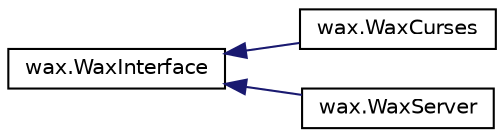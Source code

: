 digraph "Graphical Class Hierarchy"
{
  edge [fontname="Helvetica",fontsize="10",labelfontname="Helvetica",labelfontsize="10"];
  node [fontname="Helvetica",fontsize="10",shape=record];
  rankdir="LR";
  Node1 [label="wax.WaxInterface",height=0.2,width=0.4,color="black", fillcolor="white", style="filled",URL="$classwax_1_1WaxInterface.html",tooltip="Parent class for WaxCurses and WaxServer Provides common methods. "];
  Node1 -> Node2 [dir="back",color="midnightblue",fontsize="10",style="solid",fontname="Helvetica"];
  Node2 [label="wax.WaxCurses",height=0.2,width=0.4,color="black", fillcolor="white", style="filled",URL="$classwax_1_1WaxCurses.html",tooltip="Main class for Wax CLI controller After creation, you must bind some actions via bind_action() method..."];
  Node1 -> Node3 [dir="back",color="midnightblue",fontsize="10",style="solid",fontname="Helvetica"];
  Node3 [label="wax.WaxServer",height=0.2,width=0.4,color="black", fillcolor="white", style="filled",URL="$classwax_1_1WaxServer.html",tooltip="Main class for Wax server You may specify port to start when creating WaxServer. "];
}
